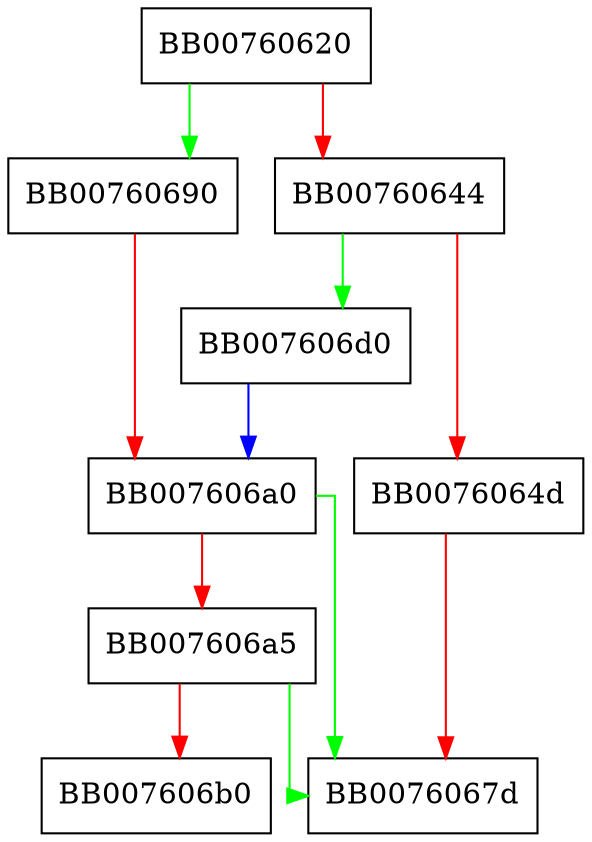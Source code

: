 digraph get_dh_dsa_payload_p {
  node [shape="box"];
  graph [splines=ortho];
  BB00760620 -> BB00760690 [color="green"];
  BB00760620 -> BB00760644 [color="red"];
  BB00760644 -> BB007606d0 [color="green"];
  BB00760644 -> BB0076064d [color="red"];
  BB0076064d -> BB0076067d [color="red"];
  BB00760690 -> BB007606a0 [color="red"];
  BB007606a0 -> BB0076067d [color="green"];
  BB007606a0 -> BB007606a5 [color="red"];
  BB007606a5 -> BB0076067d [color="green"];
  BB007606a5 -> BB007606b0 [color="red"];
  BB007606d0 -> BB007606a0 [color="blue"];
}